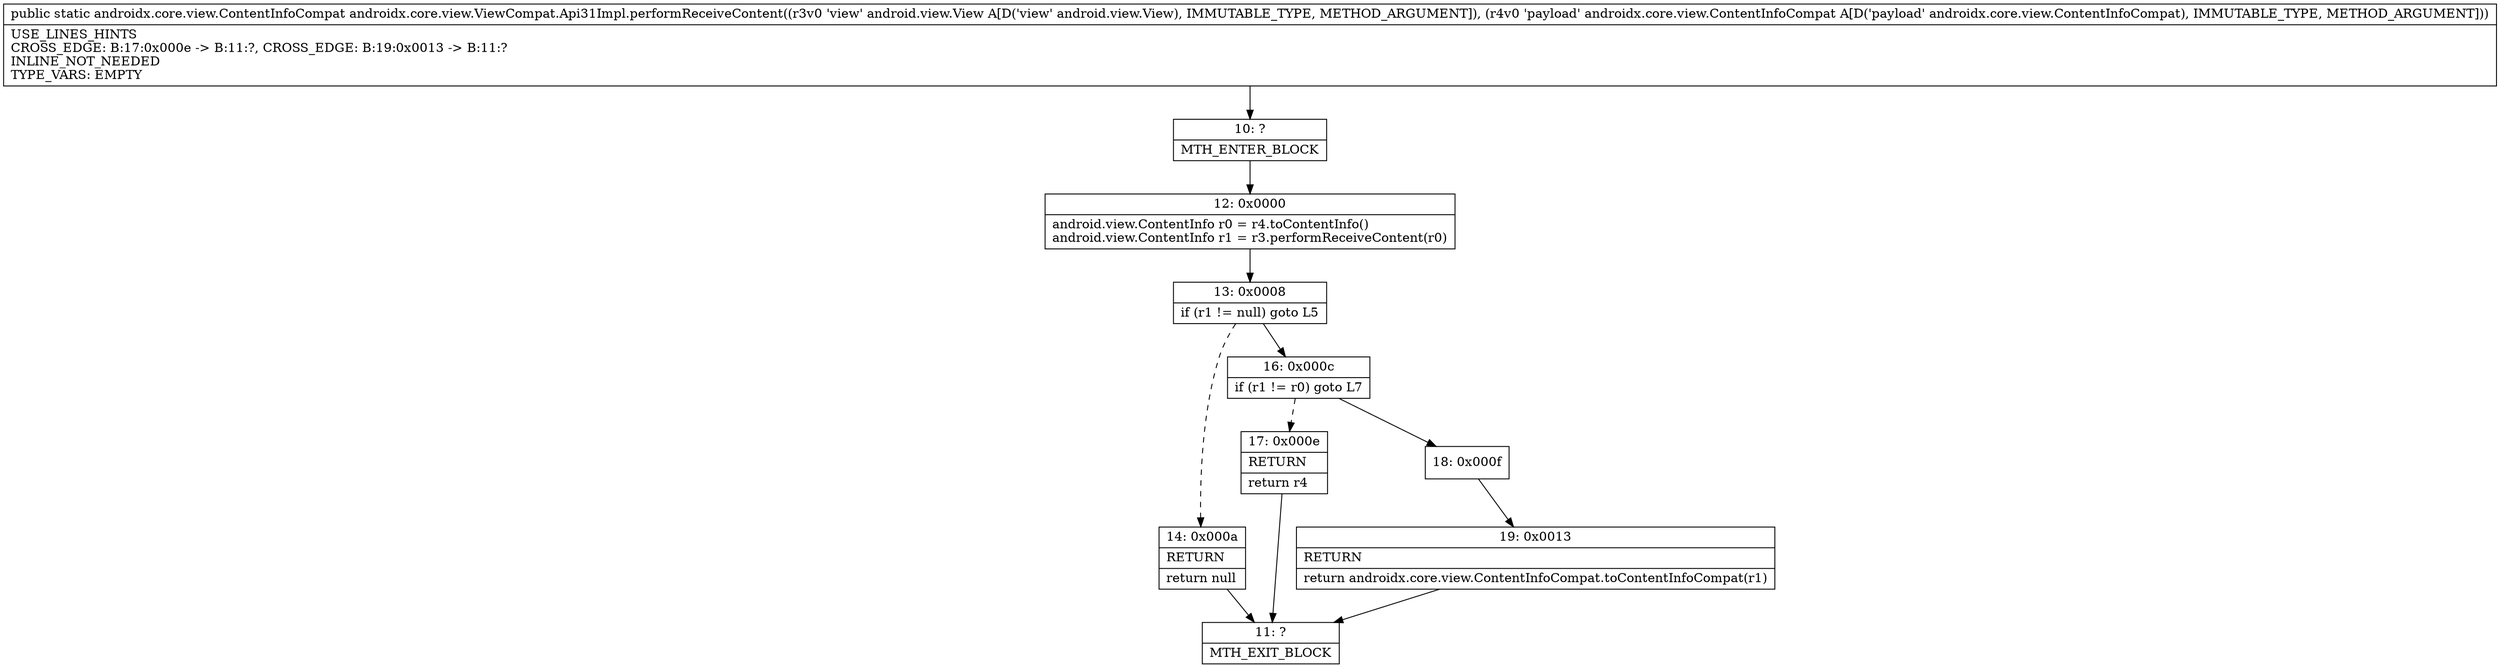 digraph "CFG forandroidx.core.view.ViewCompat.Api31Impl.performReceiveContent(Landroid\/view\/View;Landroidx\/core\/view\/ContentInfoCompat;)Landroidx\/core\/view\/ContentInfoCompat;" {
Node_10 [shape=record,label="{10\:\ ?|MTH_ENTER_BLOCK\l}"];
Node_12 [shape=record,label="{12\:\ 0x0000|android.view.ContentInfo r0 = r4.toContentInfo()\landroid.view.ContentInfo r1 = r3.performReceiveContent(r0)\l}"];
Node_13 [shape=record,label="{13\:\ 0x0008|if (r1 != null) goto L5\l}"];
Node_14 [shape=record,label="{14\:\ 0x000a|RETURN\l|return null\l}"];
Node_11 [shape=record,label="{11\:\ ?|MTH_EXIT_BLOCK\l}"];
Node_16 [shape=record,label="{16\:\ 0x000c|if (r1 != r0) goto L7\l}"];
Node_17 [shape=record,label="{17\:\ 0x000e|RETURN\l|return r4\l}"];
Node_18 [shape=record,label="{18\:\ 0x000f}"];
Node_19 [shape=record,label="{19\:\ 0x0013|RETURN\l|return androidx.core.view.ContentInfoCompat.toContentInfoCompat(r1)\l}"];
MethodNode[shape=record,label="{public static androidx.core.view.ContentInfoCompat androidx.core.view.ViewCompat.Api31Impl.performReceiveContent((r3v0 'view' android.view.View A[D('view' android.view.View), IMMUTABLE_TYPE, METHOD_ARGUMENT]), (r4v0 'payload' androidx.core.view.ContentInfoCompat A[D('payload' androidx.core.view.ContentInfoCompat), IMMUTABLE_TYPE, METHOD_ARGUMENT]))  | USE_LINES_HINTS\lCROSS_EDGE: B:17:0x000e \-\> B:11:?, CROSS_EDGE: B:19:0x0013 \-\> B:11:?\lINLINE_NOT_NEEDED\lTYPE_VARS: EMPTY\l}"];
MethodNode -> Node_10;Node_10 -> Node_12;
Node_12 -> Node_13;
Node_13 -> Node_14[style=dashed];
Node_13 -> Node_16;
Node_14 -> Node_11;
Node_16 -> Node_17[style=dashed];
Node_16 -> Node_18;
Node_17 -> Node_11;
Node_18 -> Node_19;
Node_19 -> Node_11;
}

